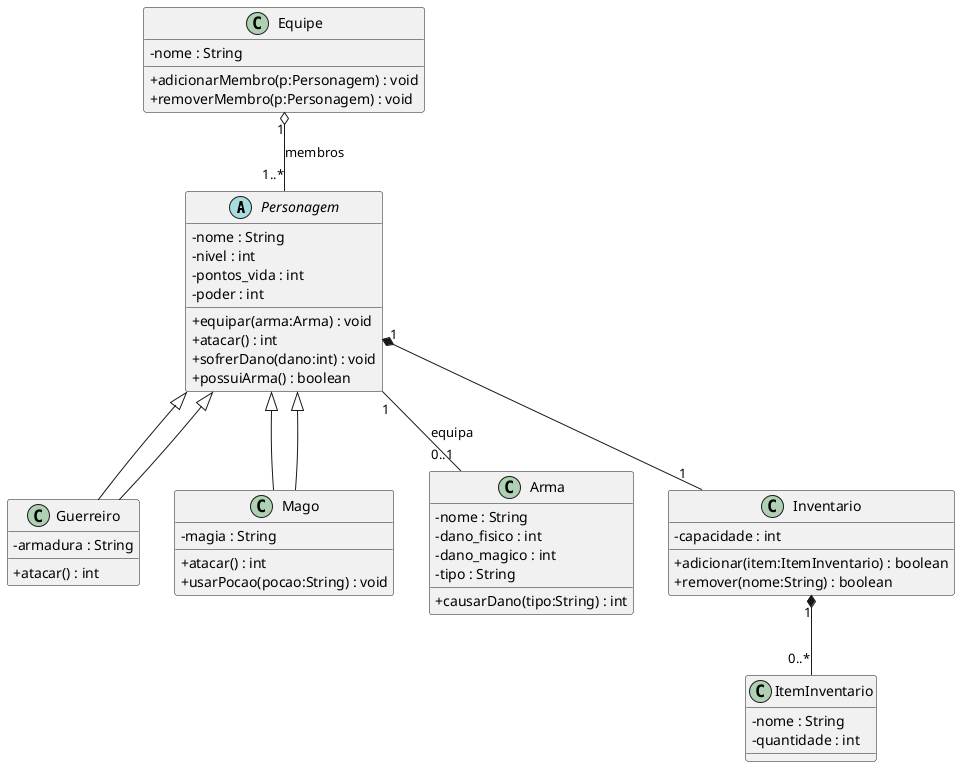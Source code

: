 @startuml
skinparam classAttributeIconSize 0

abstract class Personagem {
  - nome : String
  - nivel : int
  - pontos_vida : int
  - poder : int
  + equipar(arma:Arma) : void
  + atacar() : int
  + sofrerDano(dano:int) : void
  + possuiArma() : boolean
}

class Guerreiro extends Personagem {
  - armadura : String
  + atacar() : int
}

class Mago extends Personagem {
  - magia : String
  + atacar() : int
  + usarPocao(pocao:String) : void
}

class Arma {
  - nome : String
  - dano_fisico : int
  - dano_magico : int
  - tipo : String
  + causarDano(tipo:String) : int
}

class Inventario {
  - capacidade : int
  + adicionar(item:ItemInventario) : boolean
  + remover(nome:String) : boolean
}

class ItemInventario {
  - nome : String
  - quantidade : int
}

class Equipe {
  - nome : String
  + adicionarMembro(p:Personagem) : void
  + removerMembro(p:Personagem) : void
}

' --- Herança
Personagem <|-- Guerreiro
Personagem <|-- Mago

' --- Associação nomeada + multiplicidade
Personagem "1" -- "0..1" Arma : equipa

' --- Composição
Personagem "1" *-- "1" Inventario
Inventario "1" *-- "0..*" ItemInventario

' --- Agregação
Equipe "1" o-- "1..*" Personagem : membros

@enduml
